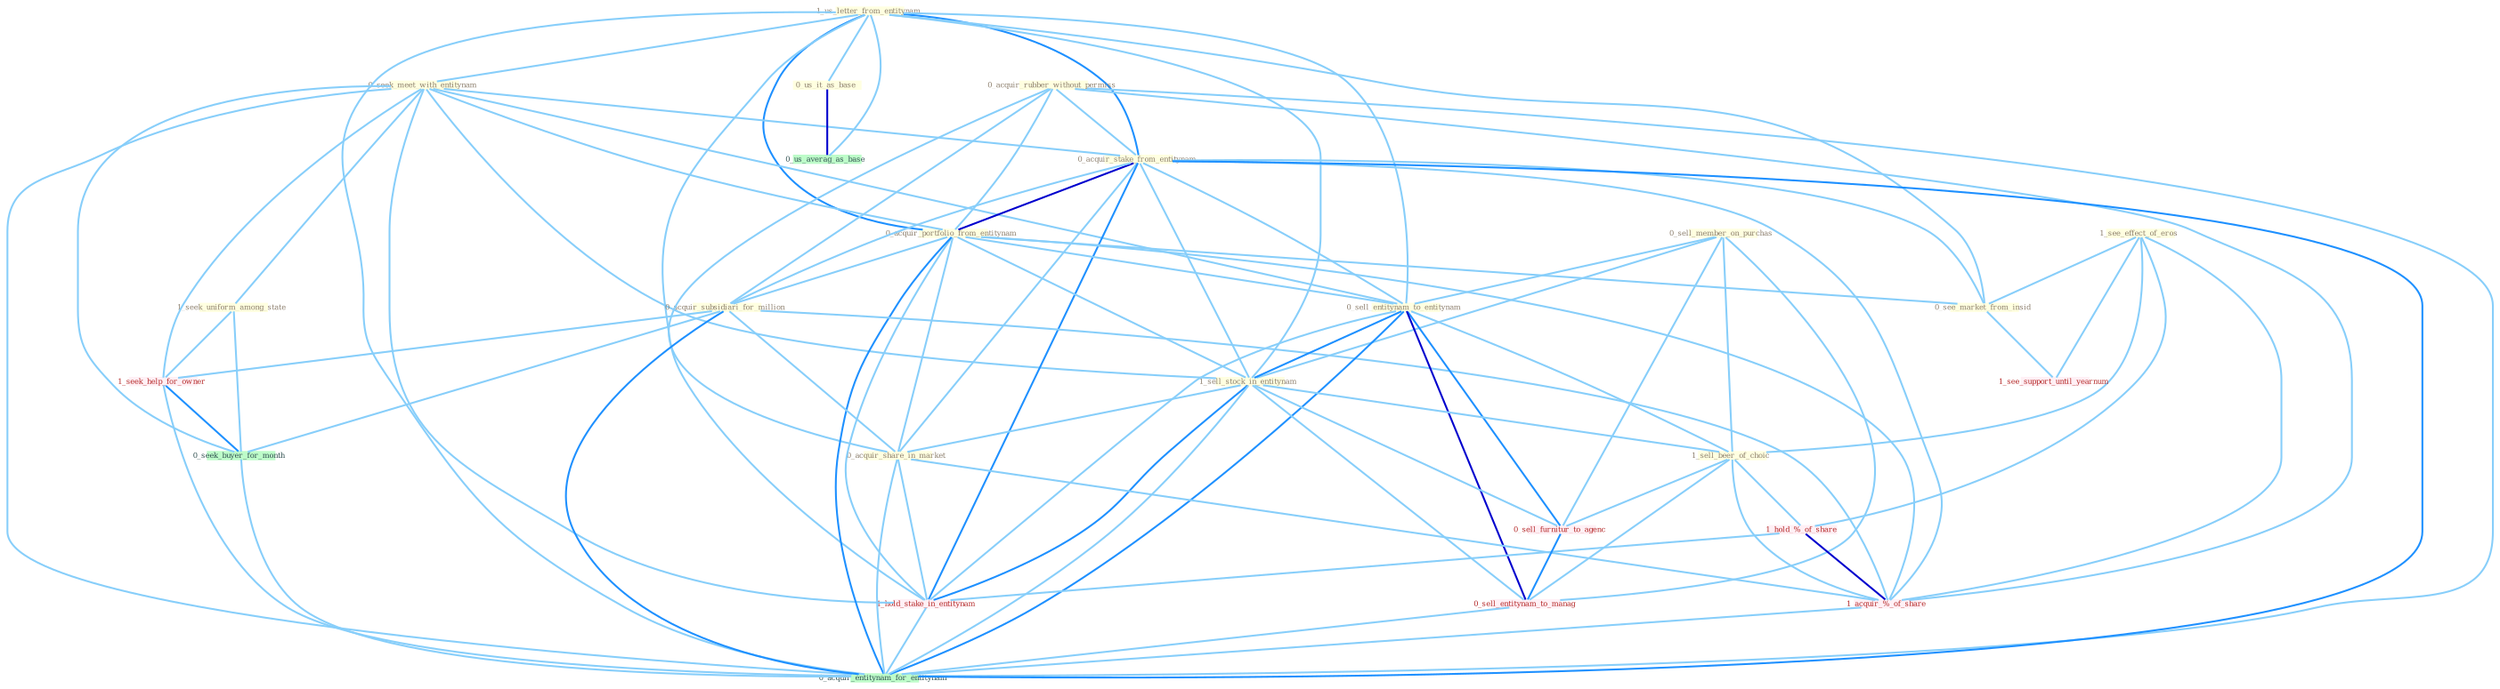 Graph G{ 
    node
    [shape=polygon,style=filled,width=.5,height=.06,color="#BDFCC9",fixedsize=true,fontsize=4,
    fontcolor="#2f4f4f"];
    {node
    [color="#ffffe0", fontcolor="#8b7d6b"] "1_us_letter_from_entitynam " "0_seek_meet_with_entitynam " "1_see_effect_of_eros " "0_acquir_rubber_without_permiss " "0_sell_member_on_purchas " "1_seek_uniform_among_state " "0_acquir_stake_from_entitynam " "0_acquir_portfolio_from_entitynam " "0_acquir_subsidiari_for_million " "0_sell_entitynam_to_entitynam " "0_us_it_as_base " "0_see_market_from_insid " "1_sell_stock_in_entitynam " "1_sell_beer_of_choic " "0_acquir_share_in_market "}
{node [color="#fff0f5", fontcolor="#b22222"] "1_hold_%_of_share " "1_hold_stake_in_entitynam " "1_seek_help_for_owner " "1_acquir_%_of_share " "1_see_support_until_yearnum " "0_sell_furnitur_to_agenc " "0_sell_entitynam_to_manag "}
edge [color="#B0E2FF"];

	"1_us_letter_from_entitynam " -- "0_seek_meet_with_entitynam " [w="1", color="#87cefa" ];
	"1_us_letter_from_entitynam " -- "0_acquir_stake_from_entitynam " [w="2", color="#1e90ff" , len=0.8];
	"1_us_letter_from_entitynam " -- "0_acquir_portfolio_from_entitynam " [w="2", color="#1e90ff" , len=0.8];
	"1_us_letter_from_entitynam " -- "0_sell_entitynam_to_entitynam " [w="1", color="#87cefa" ];
	"1_us_letter_from_entitynam " -- "0_us_it_as_base " [w="1", color="#87cefa" ];
	"1_us_letter_from_entitynam " -- "0_see_market_from_insid " [w="1", color="#87cefa" ];
	"1_us_letter_from_entitynam " -- "1_sell_stock_in_entitynam " [w="1", color="#87cefa" ];
	"1_us_letter_from_entitynam " -- "1_hold_stake_in_entitynam " [w="1", color="#87cefa" ];
	"1_us_letter_from_entitynam " -- "0_us_averag_as_base " [w="1", color="#87cefa" ];
	"1_us_letter_from_entitynam " -- "0_acquir_entitynam_for_entitynam " [w="1", color="#87cefa" ];
	"0_seek_meet_with_entitynam " -- "1_seek_uniform_among_state " [w="1", color="#87cefa" ];
	"0_seek_meet_with_entitynam " -- "0_acquir_stake_from_entitynam " [w="1", color="#87cefa" ];
	"0_seek_meet_with_entitynam " -- "0_acquir_portfolio_from_entitynam " [w="1", color="#87cefa" ];
	"0_seek_meet_with_entitynam " -- "0_sell_entitynam_to_entitynam " [w="1", color="#87cefa" ];
	"0_seek_meet_with_entitynam " -- "1_sell_stock_in_entitynam " [w="1", color="#87cefa" ];
	"0_seek_meet_with_entitynam " -- "1_hold_stake_in_entitynam " [w="1", color="#87cefa" ];
	"0_seek_meet_with_entitynam " -- "1_seek_help_for_owner " [w="1", color="#87cefa" ];
	"0_seek_meet_with_entitynam " -- "0_seek_buyer_for_month " [w="1", color="#87cefa" ];
	"0_seek_meet_with_entitynam " -- "0_acquir_entitynam_for_entitynam " [w="1", color="#87cefa" ];
	"1_see_effect_of_eros " -- "0_see_market_from_insid " [w="1", color="#87cefa" ];
	"1_see_effect_of_eros " -- "1_sell_beer_of_choic " [w="1", color="#87cefa" ];
	"1_see_effect_of_eros " -- "1_hold_%_of_share " [w="1", color="#87cefa" ];
	"1_see_effect_of_eros " -- "1_acquir_%_of_share " [w="1", color="#87cefa" ];
	"1_see_effect_of_eros " -- "1_see_support_until_yearnum " [w="1", color="#87cefa" ];
	"0_acquir_rubber_without_permiss " -- "0_acquir_stake_from_entitynam " [w="1", color="#87cefa" ];
	"0_acquir_rubber_without_permiss " -- "0_acquir_portfolio_from_entitynam " [w="1", color="#87cefa" ];
	"0_acquir_rubber_without_permiss " -- "0_acquir_subsidiari_for_million " [w="1", color="#87cefa" ];
	"0_acquir_rubber_without_permiss " -- "0_acquir_share_in_market " [w="1", color="#87cefa" ];
	"0_acquir_rubber_without_permiss " -- "1_acquir_%_of_share " [w="1", color="#87cefa" ];
	"0_acquir_rubber_without_permiss " -- "0_acquir_entitynam_for_entitynam " [w="1", color="#87cefa" ];
	"0_sell_member_on_purchas " -- "0_sell_entitynam_to_entitynam " [w="1", color="#87cefa" ];
	"0_sell_member_on_purchas " -- "1_sell_stock_in_entitynam " [w="1", color="#87cefa" ];
	"0_sell_member_on_purchas " -- "1_sell_beer_of_choic " [w="1", color="#87cefa" ];
	"0_sell_member_on_purchas " -- "0_sell_furnitur_to_agenc " [w="1", color="#87cefa" ];
	"0_sell_member_on_purchas " -- "0_sell_entitynam_to_manag " [w="1", color="#87cefa" ];
	"1_seek_uniform_among_state " -- "1_seek_help_for_owner " [w="1", color="#87cefa" ];
	"1_seek_uniform_among_state " -- "0_seek_buyer_for_month " [w="1", color="#87cefa" ];
	"0_acquir_stake_from_entitynam " -- "0_acquir_portfolio_from_entitynam " [w="3", color="#0000cd" , len=0.6];
	"0_acquir_stake_from_entitynam " -- "0_acquir_subsidiari_for_million " [w="1", color="#87cefa" ];
	"0_acquir_stake_from_entitynam " -- "0_sell_entitynam_to_entitynam " [w="1", color="#87cefa" ];
	"0_acquir_stake_from_entitynam " -- "0_see_market_from_insid " [w="1", color="#87cefa" ];
	"0_acquir_stake_from_entitynam " -- "1_sell_stock_in_entitynam " [w="1", color="#87cefa" ];
	"0_acquir_stake_from_entitynam " -- "0_acquir_share_in_market " [w="1", color="#87cefa" ];
	"0_acquir_stake_from_entitynam " -- "1_hold_stake_in_entitynam " [w="2", color="#1e90ff" , len=0.8];
	"0_acquir_stake_from_entitynam " -- "1_acquir_%_of_share " [w="1", color="#87cefa" ];
	"0_acquir_stake_from_entitynam " -- "0_acquir_entitynam_for_entitynam " [w="2", color="#1e90ff" , len=0.8];
	"0_acquir_portfolio_from_entitynam " -- "0_acquir_subsidiari_for_million " [w="1", color="#87cefa" ];
	"0_acquir_portfolio_from_entitynam " -- "0_sell_entitynam_to_entitynam " [w="1", color="#87cefa" ];
	"0_acquir_portfolio_from_entitynam " -- "0_see_market_from_insid " [w="1", color="#87cefa" ];
	"0_acquir_portfolio_from_entitynam " -- "1_sell_stock_in_entitynam " [w="1", color="#87cefa" ];
	"0_acquir_portfolio_from_entitynam " -- "0_acquir_share_in_market " [w="1", color="#87cefa" ];
	"0_acquir_portfolio_from_entitynam " -- "1_hold_stake_in_entitynam " [w="1", color="#87cefa" ];
	"0_acquir_portfolio_from_entitynam " -- "1_acquir_%_of_share " [w="1", color="#87cefa" ];
	"0_acquir_portfolio_from_entitynam " -- "0_acquir_entitynam_for_entitynam " [w="2", color="#1e90ff" , len=0.8];
	"0_acquir_subsidiari_for_million " -- "0_acquir_share_in_market " [w="1", color="#87cefa" ];
	"0_acquir_subsidiari_for_million " -- "1_seek_help_for_owner " [w="1", color="#87cefa" ];
	"0_acquir_subsidiari_for_million " -- "0_seek_buyer_for_month " [w="1", color="#87cefa" ];
	"0_acquir_subsidiari_for_million " -- "1_acquir_%_of_share " [w="1", color="#87cefa" ];
	"0_acquir_subsidiari_for_million " -- "0_acquir_entitynam_for_entitynam " [w="2", color="#1e90ff" , len=0.8];
	"0_sell_entitynam_to_entitynam " -- "1_sell_stock_in_entitynam " [w="2", color="#1e90ff" , len=0.8];
	"0_sell_entitynam_to_entitynam " -- "1_sell_beer_of_choic " [w="1", color="#87cefa" ];
	"0_sell_entitynam_to_entitynam " -- "1_hold_stake_in_entitynam " [w="1", color="#87cefa" ];
	"0_sell_entitynam_to_entitynam " -- "0_sell_furnitur_to_agenc " [w="2", color="#1e90ff" , len=0.8];
	"0_sell_entitynam_to_entitynam " -- "0_sell_entitynam_to_manag " [w="3", color="#0000cd" , len=0.6];
	"0_sell_entitynam_to_entitynam " -- "0_acquir_entitynam_for_entitynam " [w="2", color="#1e90ff" , len=0.8];
	"0_us_it_as_base " -- "0_us_averag_as_base " [w="3", color="#0000cd" , len=0.6];
	"0_see_market_from_insid " -- "1_see_support_until_yearnum " [w="1", color="#87cefa" ];
	"1_sell_stock_in_entitynam " -- "1_sell_beer_of_choic " [w="1", color="#87cefa" ];
	"1_sell_stock_in_entitynam " -- "0_acquir_share_in_market " [w="1", color="#87cefa" ];
	"1_sell_stock_in_entitynam " -- "1_hold_stake_in_entitynam " [w="2", color="#1e90ff" , len=0.8];
	"1_sell_stock_in_entitynam " -- "0_sell_furnitur_to_agenc " [w="1", color="#87cefa" ];
	"1_sell_stock_in_entitynam " -- "0_sell_entitynam_to_manag " [w="1", color="#87cefa" ];
	"1_sell_stock_in_entitynam " -- "0_acquir_entitynam_for_entitynam " [w="1", color="#87cefa" ];
	"1_sell_beer_of_choic " -- "1_hold_%_of_share " [w="1", color="#87cefa" ];
	"1_sell_beer_of_choic " -- "1_acquir_%_of_share " [w="1", color="#87cefa" ];
	"1_sell_beer_of_choic " -- "0_sell_furnitur_to_agenc " [w="1", color="#87cefa" ];
	"1_sell_beer_of_choic " -- "0_sell_entitynam_to_manag " [w="1", color="#87cefa" ];
	"0_acquir_share_in_market " -- "1_hold_stake_in_entitynam " [w="1", color="#87cefa" ];
	"0_acquir_share_in_market " -- "1_acquir_%_of_share " [w="1", color="#87cefa" ];
	"0_acquir_share_in_market " -- "0_acquir_entitynam_for_entitynam " [w="1", color="#87cefa" ];
	"1_hold_%_of_share " -- "1_hold_stake_in_entitynam " [w="1", color="#87cefa" ];
	"1_hold_%_of_share " -- "1_acquir_%_of_share " [w="3", color="#0000cd" , len=0.6];
	"1_hold_stake_in_entitynam " -- "0_acquir_entitynam_for_entitynam " [w="1", color="#87cefa" ];
	"1_seek_help_for_owner " -- "0_seek_buyer_for_month " [w="2", color="#1e90ff" , len=0.8];
	"1_seek_help_for_owner " -- "0_acquir_entitynam_for_entitynam " [w="1", color="#87cefa" ];
	"0_seek_buyer_for_month " -- "0_acquir_entitynam_for_entitynam " [w="1", color="#87cefa" ];
	"1_acquir_%_of_share " -- "0_acquir_entitynam_for_entitynam " [w="1", color="#87cefa" ];
	"0_sell_furnitur_to_agenc " -- "0_sell_entitynam_to_manag " [w="2", color="#1e90ff" , len=0.8];
	"0_sell_entitynam_to_manag " -- "0_acquir_entitynam_for_entitynam " [w="1", color="#87cefa" ];
}